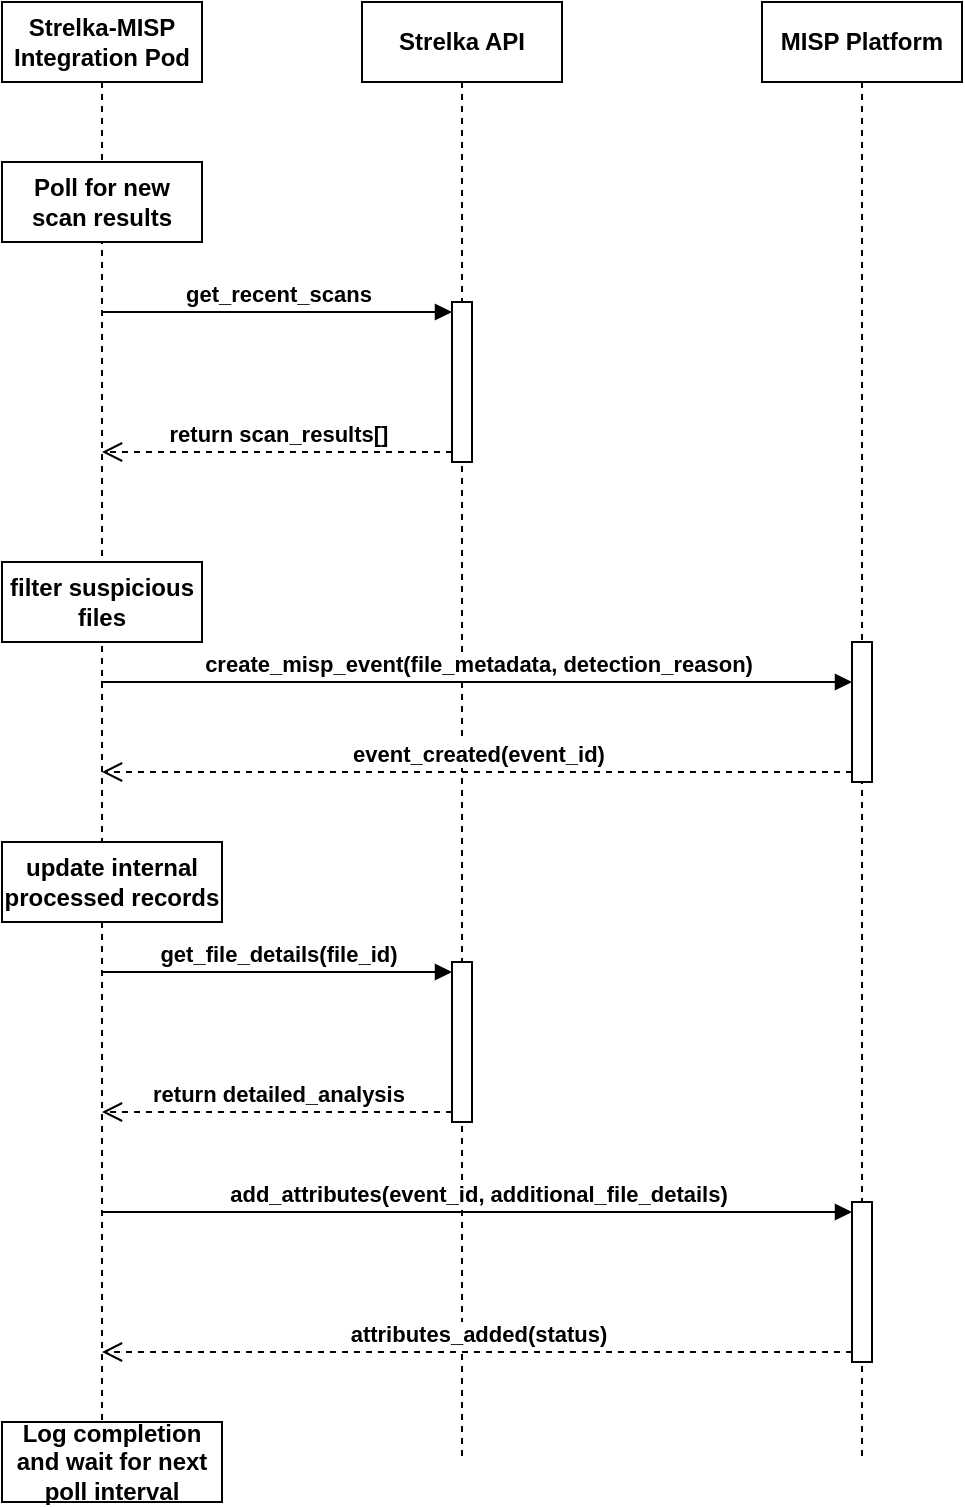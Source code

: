 <mxfile version="27.0.5">
  <diagram name="Page-1" id="2YBvvXClWsGukQMizWep">
    <mxGraphModel dx="940" dy="619" grid="1" gridSize="10" guides="1" tooltips="1" connect="1" arrows="1" fold="1" page="1" pageScale="1" pageWidth="850" pageHeight="1100" math="0" shadow="0">
      <root>
        <mxCell id="0" />
        <mxCell id="1" parent="0" />
        <mxCell id="aM9ryv3xv72pqoxQDRHE-1" value="Strelka-MISP Integration Pod" style="shape=umlLifeline;perimeter=lifelinePerimeter;whiteSpace=wrap;html=1;container=0;dropTarget=0;collapsible=0;recursiveResize=0;outlineConnect=0;portConstraint=eastwest;newEdgeStyle={&quot;edgeStyle&quot;:&quot;elbowEdgeStyle&quot;,&quot;elbow&quot;:&quot;vertical&quot;,&quot;curved&quot;:0,&quot;rounded&quot;:0};fontStyle=1;shadow=0;" parent="1" vertex="1">
          <mxGeometry x="40" y="40" width="100" height="730" as="geometry" />
        </mxCell>
        <mxCell id="aM9ryv3xv72pqoxQDRHE-5" value="Strelka API" style="shape=umlLifeline;perimeter=lifelinePerimeter;whiteSpace=wrap;html=1;container=0;dropTarget=0;collapsible=0;recursiveResize=0;outlineConnect=0;portConstraint=eastwest;newEdgeStyle={&quot;edgeStyle&quot;:&quot;elbowEdgeStyle&quot;,&quot;elbow&quot;:&quot;vertical&quot;,&quot;curved&quot;:0,&quot;rounded&quot;:0};fontStyle=1;shadow=0;" parent="1" vertex="1">
          <mxGeometry x="220" y="40" width="100" height="730" as="geometry" />
        </mxCell>
        <mxCell id="eAFnFNyqDXYWpstTD067-16" value="" style="html=1;points=[[0,0,0,0,5],[0,1,0,0,-5],[1,0,0,0,5],[1,1,0,0,-5]];perimeter=orthogonalPerimeter;outlineConnect=0;targetShapes=umlLifeline;portConstraint=eastwest;newEdgeStyle={&quot;curved&quot;:0,&quot;rounded&quot;:0};fontStyle=1;shadow=0;" vertex="1" parent="aM9ryv3xv72pqoxQDRHE-5">
          <mxGeometry x="45" y="480" width="10" height="80" as="geometry" />
        </mxCell>
        <mxCell id="eAFnFNyqDXYWpstTD067-22" value="" style="html=1;points=[[0,0,0,0,5],[0,1,0,0,-5],[1,0,0,0,5],[1,1,0,0,-5]];perimeter=orthogonalPerimeter;outlineConnect=0;targetShapes=umlLifeline;portConstraint=eastwest;newEdgeStyle={&quot;curved&quot;:0,&quot;rounded&quot;:0};fontStyle=1;shadow=0;" vertex="1" parent="aM9ryv3xv72pqoxQDRHE-5">
          <mxGeometry x="45" y="150" width="10" height="80" as="geometry" />
        </mxCell>
        <mxCell id="eAFnFNyqDXYWpstTD067-1" value="MISP Platform" style="shape=umlLifeline;perimeter=lifelinePerimeter;whiteSpace=wrap;html=1;container=0;dropTarget=0;collapsible=0;recursiveResize=0;outlineConnect=0;portConstraint=eastwest;newEdgeStyle={&quot;edgeStyle&quot;:&quot;elbowEdgeStyle&quot;,&quot;elbow&quot;:&quot;vertical&quot;,&quot;curved&quot;:0,&quot;rounded&quot;:0};fontStyle=1;shadow=0;" vertex="1" parent="1">
          <mxGeometry x="420" y="40" width="100" height="730" as="geometry" />
        </mxCell>
        <mxCell id="eAFnFNyqDXYWpstTD067-12" value="" style="html=1;points=[[0,0,0,0,5],[0,1,0,0,-5],[1,0,0,0,5],[1,1,0,0,-5]];perimeter=orthogonalPerimeter;outlineConnect=0;targetShapes=umlLifeline;portConstraint=eastwest;newEdgeStyle={&quot;curved&quot;:0,&quot;rounded&quot;:0};fontStyle=1;shadow=0;" vertex="1" parent="eAFnFNyqDXYWpstTD067-1">
          <mxGeometry x="45" y="320" width="10" height="70" as="geometry" />
        </mxCell>
        <mxCell id="eAFnFNyqDXYWpstTD067-19" value="" style="html=1;points=[[0,0,0,0,5],[0,1,0,0,-5],[1,0,0,0,5],[1,1,0,0,-5]];perimeter=orthogonalPerimeter;outlineConnect=0;targetShapes=umlLifeline;portConstraint=eastwest;newEdgeStyle={&quot;curved&quot;:0,&quot;rounded&quot;:0};fontStyle=1;shadow=0;" vertex="1" parent="eAFnFNyqDXYWpstTD067-1">
          <mxGeometry x="45" y="600" width="10" height="80" as="geometry" />
        </mxCell>
        <mxCell id="eAFnFNyqDXYWpstTD067-4" value="Poll for new scan results" style="rounded=0;whiteSpace=wrap;html=1;fontStyle=1;shadow=0;" vertex="1" parent="1">
          <mxGeometry x="40" y="120" width="100" height="40" as="geometry" />
        </mxCell>
        <mxCell id="eAFnFNyqDXYWpstTD067-10" value="&lt;div&gt;update internal&lt;/div&gt;&lt;div&gt;processed records&lt;/div&gt;" style="rounded=0;whiteSpace=wrap;html=1;fontStyle=1;shadow=0;" vertex="1" parent="1">
          <mxGeometry x="40" y="460" width="110" height="40" as="geometry" />
        </mxCell>
        <mxCell id="eAFnFNyqDXYWpstTD067-13" value="create_misp_event(file_metadata, detection_reason)" style="html=1;verticalAlign=bottom;endArrow=block;curved=0;rounded=0;entryX=0;entryY=0;entryDx=0;entryDy=5;fontStyle=1;shadow=0;" edge="1" parent="1">
          <mxGeometry relative="1" as="geometry">
            <mxPoint x="89.5" y="380" as="sourcePoint" />
            <mxPoint x="465" y="380" as="targetPoint" />
          </mxGeometry>
        </mxCell>
        <mxCell id="eAFnFNyqDXYWpstTD067-14" value="&lt;div&gt;event_created(event_id)&lt;/div&gt;" style="html=1;verticalAlign=bottom;endArrow=open;dashed=1;endSize=8;curved=0;rounded=0;exitX=0;exitY=1;exitDx=0;exitDy=-5;fontStyle=1;shadow=0;" edge="1" source="eAFnFNyqDXYWpstTD067-12" parent="1" target="aM9ryv3xv72pqoxQDRHE-1">
          <mxGeometry relative="1" as="geometry">
            <mxPoint x="395" y="485" as="targetPoint" />
          </mxGeometry>
        </mxCell>
        <mxCell id="eAFnFNyqDXYWpstTD067-15" value="filter suspicious files" style="rounded=0;whiteSpace=wrap;html=1;fontStyle=1;shadow=0;" vertex="1" parent="1">
          <mxGeometry x="40" y="320" width="100" height="40" as="geometry" />
        </mxCell>
        <mxCell id="eAFnFNyqDXYWpstTD067-17" value="get_file_details(file_id)" style="html=1;verticalAlign=bottom;endArrow=block;curved=0;rounded=0;entryX=0;entryY=0;entryDx=0;entryDy=5;fontStyle=1;shadow=0;" edge="1" target="eAFnFNyqDXYWpstTD067-16" parent="1" source="aM9ryv3xv72pqoxQDRHE-1">
          <mxGeometry relative="1" as="geometry">
            <mxPoint x="195" y="525" as="sourcePoint" />
          </mxGeometry>
        </mxCell>
        <mxCell id="eAFnFNyqDXYWpstTD067-18" value="return detailed_analysis" style="html=1;verticalAlign=bottom;endArrow=open;dashed=1;endSize=8;curved=0;rounded=0;exitX=0;exitY=1;exitDx=0;exitDy=-5;fontStyle=1;shadow=0;" edge="1" source="eAFnFNyqDXYWpstTD067-16" parent="1" target="aM9ryv3xv72pqoxQDRHE-1">
          <mxGeometry relative="1" as="geometry">
            <mxPoint x="195" y="595" as="targetPoint" />
          </mxGeometry>
        </mxCell>
        <mxCell id="eAFnFNyqDXYWpstTD067-20" value="add_attributes(event_id, additional_file_details)" style="html=1;verticalAlign=bottom;endArrow=block;curved=0;rounded=0;entryX=0;entryY=0;entryDx=0;entryDy=5;fontStyle=1;shadow=0;" edge="1" target="eAFnFNyqDXYWpstTD067-19" parent="1" source="aM9ryv3xv72pqoxQDRHE-1">
          <mxGeometry relative="1" as="geometry">
            <mxPoint x="395" y="645" as="sourcePoint" />
          </mxGeometry>
        </mxCell>
        <mxCell id="eAFnFNyqDXYWpstTD067-21" value="attributes_added(status)" style="html=1;verticalAlign=bottom;endArrow=open;dashed=1;endSize=8;curved=0;rounded=0;exitX=0;exitY=1;exitDx=0;exitDy=-5;fontStyle=1;shadow=0;" edge="1" source="eAFnFNyqDXYWpstTD067-19" parent="1" target="aM9ryv3xv72pqoxQDRHE-1">
          <mxGeometry relative="1" as="geometry">
            <mxPoint x="395" y="715" as="targetPoint" />
          </mxGeometry>
        </mxCell>
        <mxCell id="eAFnFNyqDXYWpstTD067-23" value="get_recent_scans" style="html=1;verticalAlign=bottom;endArrow=block;curved=0;rounded=0;entryX=0;entryY=0;entryDx=0;entryDy=5;fontStyle=1;shadow=0;" edge="1" target="eAFnFNyqDXYWpstTD067-22" parent="1" source="aM9ryv3xv72pqoxQDRHE-1">
          <mxGeometry relative="1" as="geometry">
            <mxPoint x="195" y="195" as="sourcePoint" />
          </mxGeometry>
        </mxCell>
        <mxCell id="eAFnFNyqDXYWpstTD067-24" value="return scan_results[]" style="html=1;verticalAlign=bottom;endArrow=open;dashed=1;endSize=8;curved=0;rounded=0;exitX=0;exitY=1;exitDx=0;exitDy=-5;fontStyle=1;shadow=0;" edge="1" source="eAFnFNyqDXYWpstTD067-22" parent="1" target="aM9ryv3xv72pqoxQDRHE-1">
          <mxGeometry relative="1" as="geometry">
            <mxPoint x="195" y="265" as="targetPoint" />
          </mxGeometry>
        </mxCell>
        <mxCell id="eAFnFNyqDXYWpstTD067-25" value="&lt;div&gt;Log completion and wait for next poll interval&lt;/div&gt;" style="rounded=0;whiteSpace=wrap;html=1;fontStyle=1;shadow=0;" vertex="1" parent="1">
          <mxGeometry x="40" y="750" width="110" height="40" as="geometry" />
        </mxCell>
      </root>
    </mxGraphModel>
  </diagram>
</mxfile>
